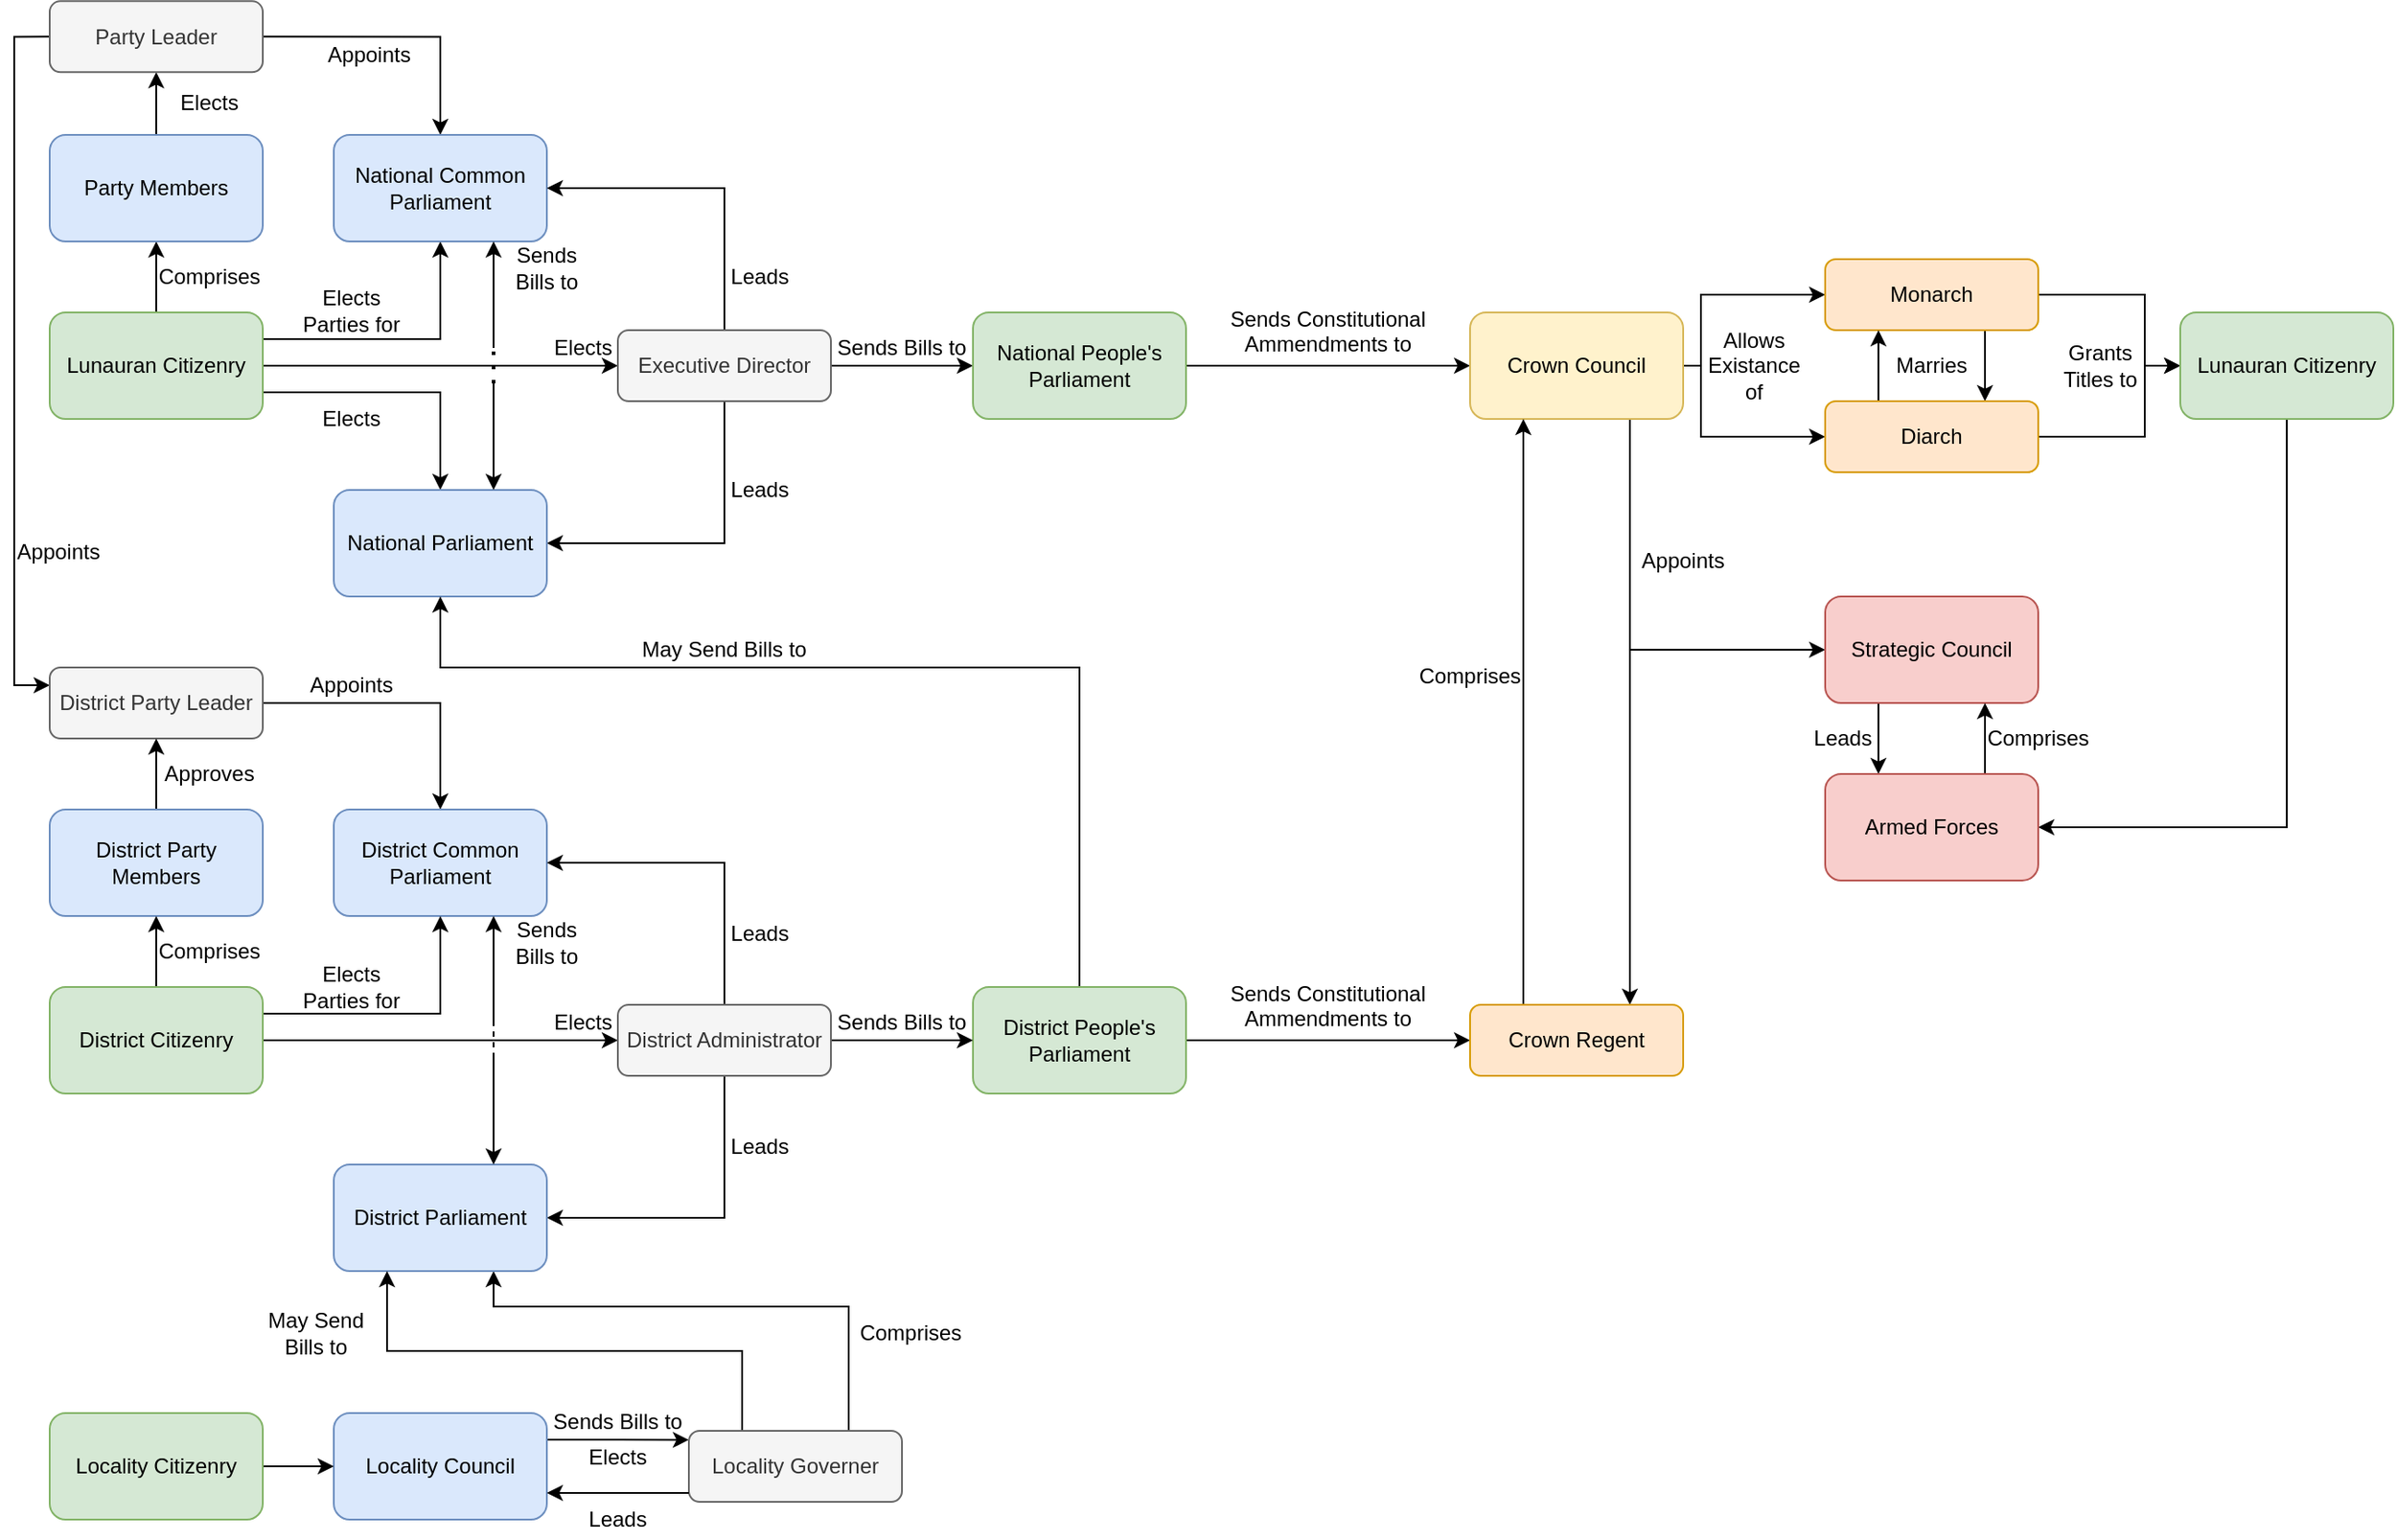 <mxfile version="24.7.17">
  <diagram name="Page-1" id="6h7XjxKtgOni8jH2CvwF">
    <mxGraphModel dx="636" dy="606" grid="1" gridSize="10" guides="1" tooltips="1" connect="1" arrows="1" fold="1" page="0" pageScale="1" pageWidth="827" pageHeight="1169" math="0" shadow="0">
      <root>
        <mxCell id="0" />
        <mxCell id="1" parent="0" />
        <mxCell id="_URF-IYy2UcD4--xPC-q-4" style="edgeStyle=orthogonalEdgeStyle;rounded=0;orthogonalLoop=1;jettySize=auto;html=1;exitX=0.5;exitY=0;exitDx=0;exitDy=0;entryX=0.5;entryY=1;entryDx=0;entryDy=0;" parent="1" source="_URF-IYy2UcD4--xPC-q-2" target="_URF-IYy2UcD4--xPC-q-3" edge="1">
          <mxGeometry relative="1" as="geometry" />
        </mxCell>
        <mxCell id="_URF-IYy2UcD4--xPC-q-30" style="edgeStyle=orthogonalEdgeStyle;rounded=0;orthogonalLoop=1;jettySize=auto;html=1;exitX=1;exitY=0.25;exitDx=0;exitDy=0;entryX=0.5;entryY=1;entryDx=0;entryDy=0;" parent="1" source="_URF-IYy2UcD4--xPC-q-2" target="_URF-IYy2UcD4--xPC-q-9" edge="1">
          <mxGeometry relative="1" as="geometry" />
        </mxCell>
        <mxCell id="_URF-IYy2UcD4--xPC-q-31" style="edgeStyle=orthogonalEdgeStyle;rounded=0;orthogonalLoop=1;jettySize=auto;html=1;exitX=1;exitY=0.5;exitDx=0;exitDy=0;entryX=0;entryY=0.5;entryDx=0;entryDy=0;" parent="1" source="_URF-IYy2UcD4--xPC-q-2" target="_URF-IYy2UcD4--xPC-q-14" edge="1">
          <mxGeometry relative="1" as="geometry" />
        </mxCell>
        <mxCell id="_URF-IYy2UcD4--xPC-q-32" style="edgeStyle=orthogonalEdgeStyle;rounded=0;orthogonalLoop=1;jettySize=auto;html=1;exitX=1;exitY=0.75;exitDx=0;exitDy=0;entryX=0.5;entryY=0;entryDx=0;entryDy=0;" parent="1" source="_URF-IYy2UcD4--xPC-q-2" target="_URF-IYy2UcD4--xPC-q-21" edge="1">
          <mxGeometry relative="1" as="geometry" />
        </mxCell>
        <mxCell id="_URF-IYy2UcD4--xPC-q-2" value="Lunauran Citizenry" style="rounded=1;whiteSpace=wrap;html=1;fillColor=#d5e8d4;strokeColor=#82b366;" parent="1" vertex="1">
          <mxGeometry x="720" y="440" width="120" height="60" as="geometry" />
        </mxCell>
        <mxCell id="_URF-IYy2UcD4--xPC-q-7" style="edgeStyle=orthogonalEdgeStyle;rounded=0;orthogonalLoop=1;jettySize=auto;html=1;exitX=0.5;exitY=0;exitDx=0;exitDy=0;entryX=0.5;entryY=1;entryDx=0;entryDy=0;" parent="1" source="_URF-IYy2UcD4--xPC-q-3" target="_URF-IYy2UcD4--xPC-q-6" edge="1">
          <mxGeometry relative="1" as="geometry" />
        </mxCell>
        <mxCell id="_URF-IYy2UcD4--xPC-q-3" value="Party Members" style="rounded=1;whiteSpace=wrap;html=1;fillColor=#dae8fc;strokeColor=#6c8ebf;" parent="1" vertex="1">
          <mxGeometry x="720" y="340" width="120" height="60" as="geometry" />
        </mxCell>
        <mxCell id="_URF-IYy2UcD4--xPC-q-5" value="Comprises" style="text;html=1;strokeColor=none;fillColor=none;align=center;verticalAlign=middle;whiteSpace=wrap;rounded=0;" parent="1" vertex="1">
          <mxGeometry x="780" y="400" width="60" height="40" as="geometry" />
        </mxCell>
        <mxCell id="_URF-IYy2UcD4--xPC-q-12" style="edgeStyle=orthogonalEdgeStyle;rounded=0;orthogonalLoop=1;jettySize=auto;html=1;exitX=1;exitY=0.5;exitDx=0;exitDy=0;entryX=0.5;entryY=0;entryDx=0;entryDy=0;" parent="1" source="_URF-IYy2UcD4--xPC-q-6" target="_URF-IYy2UcD4--xPC-q-9" edge="1">
          <mxGeometry relative="1" as="geometry" />
        </mxCell>
        <mxCell id="Ne2coA8cGAYrNEIjAPdo-8" style="edgeStyle=orthogonalEdgeStyle;rounded=0;orthogonalLoop=1;jettySize=auto;html=1;exitX=0;exitY=0.5;exitDx=0;exitDy=0;entryX=0;entryY=0.25;entryDx=0;entryDy=0;" parent="1" source="_URF-IYy2UcD4--xPC-q-6" target="Ne2coA8cGAYrNEIjAPdo-5" edge="1">
          <mxGeometry relative="1" as="geometry">
            <Array as="points">
              <mxPoint x="700" y="285" />
              <mxPoint x="700" y="650" />
            </Array>
          </mxGeometry>
        </mxCell>
        <mxCell id="_URF-IYy2UcD4--xPC-q-6" value="Party Leader" style="rounded=1;whiteSpace=wrap;html=1;fillColor=#f5f5f5;fontColor=#333333;strokeColor=#666666;" parent="1" vertex="1">
          <mxGeometry x="720" y="264.66" width="120" height="40" as="geometry" />
        </mxCell>
        <mxCell id="_URF-IYy2UcD4--xPC-q-8" value="Elects" style="text;html=1;strokeColor=none;fillColor=none;align=center;verticalAlign=middle;whiteSpace=wrap;rounded=0;" parent="1" vertex="1">
          <mxGeometry x="780" y="304.66" width="60" height="35.34" as="geometry" />
        </mxCell>
        <mxCell id="_URF-IYy2UcD4--xPC-q-9" value="National Common Parliament" style="rounded=1;whiteSpace=wrap;html=1;fillColor=#dae8fc;strokeColor=#6c8ebf;" parent="1" vertex="1">
          <mxGeometry x="880" y="340" width="120" height="60" as="geometry" />
        </mxCell>
        <mxCell id="_URF-IYy2UcD4--xPC-q-11" value="Elects Parties for" style="text;html=1;strokeColor=none;fillColor=none;align=center;verticalAlign=middle;whiteSpace=wrap;rounded=0;" parent="1" vertex="1">
          <mxGeometry x="860" y="424" width="60" height="30" as="geometry" />
        </mxCell>
        <mxCell id="_URF-IYy2UcD4--xPC-q-13" value="Appoints" style="text;html=1;strokeColor=none;fillColor=none;align=center;verticalAlign=middle;whiteSpace=wrap;rounded=0;" parent="1" vertex="1">
          <mxGeometry x="870" y="280" width="60" height="30" as="geometry" />
        </mxCell>
        <mxCell id="_URF-IYy2UcD4--xPC-q-24" style="edgeStyle=orthogonalEdgeStyle;rounded=0;orthogonalLoop=1;jettySize=auto;html=1;exitX=0.5;exitY=0;exitDx=0;exitDy=0;entryX=1;entryY=0.5;entryDx=0;entryDy=0;" parent="1" source="_URF-IYy2UcD4--xPC-q-14" target="_URF-IYy2UcD4--xPC-q-9" edge="1">
          <mxGeometry relative="1" as="geometry" />
        </mxCell>
        <mxCell id="_URF-IYy2UcD4--xPC-q-26" style="edgeStyle=orthogonalEdgeStyle;rounded=0;orthogonalLoop=1;jettySize=auto;html=1;exitX=0.5;exitY=1;exitDx=0;exitDy=0;entryX=1;entryY=0.5;entryDx=0;entryDy=0;" parent="1" source="_URF-IYy2UcD4--xPC-q-14" target="_URF-IYy2UcD4--xPC-q-21" edge="1">
          <mxGeometry relative="1" as="geometry" />
        </mxCell>
        <mxCell id="Ne2coA8cGAYrNEIjAPdo-2" style="edgeStyle=orthogonalEdgeStyle;rounded=0;orthogonalLoop=1;jettySize=auto;html=1;exitX=1;exitY=0.5;exitDx=0;exitDy=0;entryX=0;entryY=0.5;entryDx=0;entryDy=0;" parent="1" source="_URF-IYy2UcD4--xPC-q-14" target="Ne2coA8cGAYrNEIjAPdo-1" edge="1">
          <mxGeometry relative="1" as="geometry" />
        </mxCell>
        <mxCell id="_URF-IYy2UcD4--xPC-q-14" value="Executive Director" style="rounded=1;whiteSpace=wrap;html=1;fillColor=#f5f5f5;fontColor=#333333;strokeColor=#666666;" parent="1" vertex="1">
          <mxGeometry x="1040" y="450" width="120" height="40" as="geometry" />
        </mxCell>
        <mxCell id="_URF-IYy2UcD4--xPC-q-16" value="Elects" style="text;html=1;align=center;verticalAlign=middle;resizable=1;points=[];autosize=1;strokeColor=none;fillColor=none;" parent="1" vertex="1">
          <mxGeometry x="1000" y="450" width="40" height="20" as="geometry" />
        </mxCell>
        <mxCell id="_URF-IYy2UcD4--xPC-q-20" value="Leads" style="text;html=1;strokeColor=none;fillColor=none;align=center;verticalAlign=middle;whiteSpace=wrap;rounded=0;" parent="1" vertex="1">
          <mxGeometry x="1100" y="400" width="40" height="40" as="geometry" />
        </mxCell>
        <mxCell id="_URF-IYy2UcD4--xPC-q-21" value="National Parliament" style="rounded=1;whiteSpace=wrap;html=1;fillColor=#dae8fc;strokeColor=#6c8ebf;" parent="1" vertex="1">
          <mxGeometry x="880" y="540" width="120" height="60" as="geometry" />
        </mxCell>
        <mxCell id="_URF-IYy2UcD4--xPC-q-28" value="Leads" style="text;html=1;strokeColor=none;fillColor=none;align=center;verticalAlign=middle;whiteSpace=wrap;rounded=0;" parent="1" vertex="1">
          <mxGeometry x="1100" y="520" width="40" height="40" as="geometry" />
        </mxCell>
        <mxCell id="_URF-IYy2UcD4--xPC-q-29" value="Elects" style="text;html=1;strokeColor=none;fillColor=none;align=center;verticalAlign=middle;whiteSpace=wrap;rounded=0;" parent="1" vertex="1">
          <mxGeometry x="860" y="485" width="60" height="30" as="geometry" />
        </mxCell>
        <mxCell id="_URF-IYy2UcD4--xPC-q-33" value="" style="endArrow=classic;html=1;rounded=0;entryX=0.75;entryY=1;entryDx=0;entryDy=0;" parent="1" target="_URF-IYy2UcD4--xPC-q-9" edge="1">
          <mxGeometry width="50" height="50" relative="1" as="geometry">
            <mxPoint x="970" y="460" as="sourcePoint" />
            <mxPoint x="990" y="420" as="targetPoint" />
          </mxGeometry>
        </mxCell>
        <mxCell id="_URF-IYy2UcD4--xPC-q-35" value="" style="endArrow=none;html=1;rounded=0;entryX=0.75;entryY=1;entryDx=0;entryDy=0;startArrow=classic;startFill=1;endFill=0;" parent="1" edge="1">
          <mxGeometry width="50" height="50" relative="1" as="geometry">
            <mxPoint x="970" y="540" as="sourcePoint" />
            <mxPoint x="970" y="480" as="targetPoint" />
          </mxGeometry>
        </mxCell>
        <mxCell id="_URF-IYy2UcD4--xPC-q-36" value="" style="endArrow=none;dashed=1;html=1;dashPattern=1 3;strokeWidth=2;rounded=0;" parent="1" edge="1">
          <mxGeometry width="50" height="50" relative="1" as="geometry">
            <mxPoint x="970" y="480" as="sourcePoint" />
            <mxPoint x="970" y="460" as="targetPoint" />
          </mxGeometry>
        </mxCell>
        <mxCell id="_URF-IYy2UcD4--xPC-q-37" value="Sends Bills to" style="text;html=1;strokeColor=none;fillColor=none;align=center;verticalAlign=middle;whiteSpace=wrap;rounded=0;" parent="1" vertex="1">
          <mxGeometry x="970" y="400" width="60" height="30" as="geometry" />
        </mxCell>
        <mxCell id="Ne2coA8cGAYrNEIjAPdo-53" style="edgeStyle=orthogonalEdgeStyle;rounded=0;orthogonalLoop=1;jettySize=auto;html=1;exitX=1;exitY=0.5;exitDx=0;exitDy=0;entryX=0;entryY=0.5;entryDx=0;entryDy=0;" parent="1" source="Ne2coA8cGAYrNEIjAPdo-1" target="Ne2coA8cGAYrNEIjAPdo-51" edge="1">
          <mxGeometry relative="1" as="geometry" />
        </mxCell>
        <mxCell id="Ne2coA8cGAYrNEIjAPdo-1" value="National People&#39;s Parliament" style="rounded=1;whiteSpace=wrap;html=1;fillColor=#d5e8d4;strokeColor=#82b366;" parent="1" vertex="1">
          <mxGeometry x="1240" y="440" width="120" height="60" as="geometry" />
        </mxCell>
        <mxCell id="Ne2coA8cGAYrNEIjAPdo-3" value="Sends Bills to" style="text;html=1;strokeColor=none;fillColor=none;align=center;verticalAlign=middle;whiteSpace=wrap;rounded=0;" parent="1" vertex="1">
          <mxGeometry x="1160" y="450" width="80" height="20" as="geometry" />
        </mxCell>
        <mxCell id="Ne2coA8cGAYrNEIjAPdo-30" style="edgeStyle=orthogonalEdgeStyle;rounded=0;orthogonalLoop=1;jettySize=auto;html=1;exitX=0.5;exitY=0;exitDx=0;exitDy=0;entryX=0.5;entryY=1;entryDx=0;entryDy=0;" parent="1" source="Ne2coA8cGAYrNEIjAPdo-4" target="_URF-IYy2UcD4--xPC-q-21" edge="1">
          <mxGeometry relative="1" as="geometry">
            <Array as="points">
              <mxPoint x="1300" y="640" />
              <mxPoint x="940" y="640" />
            </Array>
          </mxGeometry>
        </mxCell>
        <mxCell id="Ne2coA8cGAYrNEIjAPdo-54" style="edgeStyle=orthogonalEdgeStyle;rounded=0;orthogonalLoop=1;jettySize=auto;html=1;exitX=1;exitY=0.5;exitDx=0;exitDy=0;entryX=0;entryY=0.5;entryDx=0;entryDy=0;" parent="1" source="Ne2coA8cGAYrNEIjAPdo-4" target="Ne2coA8cGAYrNEIjAPdo-52" edge="1">
          <mxGeometry relative="1" as="geometry" />
        </mxCell>
        <mxCell id="Ne2coA8cGAYrNEIjAPdo-4" value="District People&#39;s Parliament" style="rounded=1;whiteSpace=wrap;html=1;fillColor=#d5e8d4;strokeColor=#82b366;" parent="1" vertex="1">
          <mxGeometry x="1240" y="820" width="120" height="60" as="geometry" />
        </mxCell>
        <mxCell id="Ne2coA8cGAYrNEIjAPdo-13" style="edgeStyle=orthogonalEdgeStyle;rounded=0;orthogonalLoop=1;jettySize=auto;html=1;exitX=1;exitY=0.5;exitDx=0;exitDy=0;entryX=0.5;entryY=0;entryDx=0;entryDy=0;" parent="1" source="Ne2coA8cGAYrNEIjAPdo-5" target="Ne2coA8cGAYrNEIjAPdo-12" edge="1">
          <mxGeometry relative="1" as="geometry" />
        </mxCell>
        <mxCell id="Ne2coA8cGAYrNEIjAPdo-5" value="District Party Leader" style="rounded=1;whiteSpace=wrap;html=1;fillColor=#f5f5f5;fontColor=#333333;strokeColor=#666666;" parent="1" vertex="1">
          <mxGeometry x="720" y="640" width="120" height="40" as="geometry" />
        </mxCell>
        <mxCell id="Ne2coA8cGAYrNEIjAPdo-7" value="Appoints" style="text;html=1;strokeColor=none;fillColor=none;align=center;verticalAlign=middle;whiteSpace=wrap;rounded=0;" parent="1" vertex="1">
          <mxGeometry x="700" y="560" width="50" height="30" as="geometry" />
        </mxCell>
        <mxCell id="Ne2coA8cGAYrNEIjAPdo-10" style="edgeStyle=orthogonalEdgeStyle;rounded=0;orthogonalLoop=1;jettySize=auto;html=1;exitX=0.5;exitY=0;exitDx=0;exitDy=0;entryX=0.5;entryY=1;entryDx=0;entryDy=0;" parent="1" source="Ne2coA8cGAYrNEIjAPdo-9" target="Ne2coA8cGAYrNEIjAPdo-5" edge="1">
          <mxGeometry relative="1" as="geometry" />
        </mxCell>
        <mxCell id="Ne2coA8cGAYrNEIjAPdo-9" value="District Party Members" style="rounded=1;whiteSpace=wrap;html=1;fillColor=#dae8fc;strokeColor=#6c8ebf;" parent="1" vertex="1">
          <mxGeometry x="720" y="720" width="120" height="60" as="geometry" />
        </mxCell>
        <mxCell id="Ne2coA8cGAYrNEIjAPdo-11" value="Approves" style="text;html=1;strokeColor=none;fillColor=none;align=center;verticalAlign=middle;whiteSpace=wrap;rounded=0;" parent="1" vertex="1">
          <mxGeometry x="780" y="680" width="60" height="40" as="geometry" />
        </mxCell>
        <mxCell id="Ne2coA8cGAYrNEIjAPdo-12" value="District Common Parliament" style="rounded=1;whiteSpace=wrap;html=1;fillColor=#dae8fc;strokeColor=#6c8ebf;" parent="1" vertex="1">
          <mxGeometry x="880" y="720" width="120" height="60" as="geometry" />
        </mxCell>
        <mxCell id="Ne2coA8cGAYrNEIjAPdo-15" style="edgeStyle=orthogonalEdgeStyle;rounded=0;orthogonalLoop=1;jettySize=auto;html=1;exitX=0.5;exitY=0;exitDx=0;exitDy=0;entryX=0.5;entryY=1;entryDx=0;entryDy=0;" parent="1" source="Ne2coA8cGAYrNEIjAPdo-14" target="Ne2coA8cGAYrNEIjAPdo-9" edge="1">
          <mxGeometry relative="1" as="geometry" />
        </mxCell>
        <mxCell id="Ne2coA8cGAYrNEIjAPdo-18" style="edgeStyle=orthogonalEdgeStyle;rounded=0;orthogonalLoop=1;jettySize=auto;html=1;exitX=1;exitY=0.25;exitDx=0;exitDy=0;entryX=0.5;entryY=1;entryDx=0;entryDy=0;" parent="1" source="Ne2coA8cGAYrNEIjAPdo-14" target="Ne2coA8cGAYrNEIjAPdo-12" edge="1">
          <mxGeometry relative="1" as="geometry" />
        </mxCell>
        <mxCell id="Ne2coA8cGAYrNEIjAPdo-22" style="edgeStyle=orthogonalEdgeStyle;rounded=0;orthogonalLoop=1;jettySize=auto;html=1;exitX=1;exitY=0.5;exitDx=0;exitDy=0;entryX=0;entryY=0.5;entryDx=0;entryDy=0;" parent="1" source="Ne2coA8cGAYrNEIjAPdo-14" target="Ne2coA8cGAYrNEIjAPdo-16" edge="1">
          <mxGeometry relative="1" as="geometry" />
        </mxCell>
        <mxCell id="Ne2coA8cGAYrNEIjAPdo-14" value="District Citizenry" style="rounded=1;whiteSpace=wrap;html=1;fillColor=#d5e8d4;strokeColor=#82b366;" parent="1" vertex="1">
          <mxGeometry x="720" y="820" width="120" height="60" as="geometry" />
        </mxCell>
        <mxCell id="Ne2coA8cGAYrNEIjAPdo-28" style="edgeStyle=orthogonalEdgeStyle;rounded=0;orthogonalLoop=1;jettySize=auto;html=1;exitX=1;exitY=0.5;exitDx=0;exitDy=0;entryX=0;entryY=0.5;entryDx=0;entryDy=0;" parent="1" source="Ne2coA8cGAYrNEIjAPdo-16" target="Ne2coA8cGAYrNEIjAPdo-4" edge="1">
          <mxGeometry relative="1" as="geometry" />
        </mxCell>
        <mxCell id="Ne2coA8cGAYrNEIjAPdo-32" style="edgeStyle=orthogonalEdgeStyle;rounded=0;orthogonalLoop=1;jettySize=auto;html=1;exitX=0.5;exitY=0;exitDx=0;exitDy=0;entryX=1;entryY=0.5;entryDx=0;entryDy=0;" parent="1" source="Ne2coA8cGAYrNEIjAPdo-16" target="Ne2coA8cGAYrNEIjAPdo-12" edge="1">
          <mxGeometry relative="1" as="geometry" />
        </mxCell>
        <mxCell id="Ne2coA8cGAYrNEIjAPdo-33" style="edgeStyle=orthogonalEdgeStyle;rounded=0;orthogonalLoop=1;jettySize=auto;html=1;exitX=0.5;exitY=1;exitDx=0;exitDy=0;entryX=1;entryY=0.5;entryDx=0;entryDy=0;" parent="1" source="Ne2coA8cGAYrNEIjAPdo-16" target="Ne2coA8cGAYrNEIjAPdo-17" edge="1">
          <mxGeometry relative="1" as="geometry" />
        </mxCell>
        <mxCell id="Ne2coA8cGAYrNEIjAPdo-16" value="District Administrator" style="rounded=1;whiteSpace=wrap;html=1;fillColor=#f5f5f5;fontColor=#333333;strokeColor=#666666;" parent="1" vertex="1">
          <mxGeometry x="1040" y="830" width="120" height="40" as="geometry" />
        </mxCell>
        <mxCell id="Ne2coA8cGAYrNEIjAPdo-48" style="edgeStyle=orthogonalEdgeStyle;rounded=0;orthogonalLoop=1;jettySize=auto;html=1;exitX=0.75;exitY=1;exitDx=0;exitDy=0;entryX=0.75;entryY=0;entryDx=0;entryDy=0;startArrow=classic;startFill=1;endArrow=none;endFill=0;" parent="1" source="Ne2coA8cGAYrNEIjAPdo-17" target="Ne2coA8cGAYrNEIjAPdo-40" edge="1">
          <mxGeometry relative="1" as="geometry">
            <Array as="points">
              <mxPoint x="970" y="1000" />
              <mxPoint x="1170" y="1000" />
            </Array>
          </mxGeometry>
        </mxCell>
        <mxCell id="Ne2coA8cGAYrNEIjAPdo-17" value="District Parliament" style="rounded=1;whiteSpace=wrap;html=1;fillColor=#dae8fc;strokeColor=#6c8ebf;" parent="1" vertex="1">
          <mxGeometry x="880" y="920" width="120" height="60" as="geometry" />
        </mxCell>
        <mxCell id="Ne2coA8cGAYrNEIjAPdo-20" value="" style="endArrow=classic;html=1;rounded=0;entryX=0.75;entryY=1;entryDx=0;entryDy=0;" parent="1" target="Ne2coA8cGAYrNEIjAPdo-12" edge="1">
          <mxGeometry width="50" height="50" relative="1" as="geometry">
            <mxPoint x="970" y="840" as="sourcePoint" />
            <mxPoint x="940" y="690" as="targetPoint" />
          </mxGeometry>
        </mxCell>
        <mxCell id="Ne2coA8cGAYrNEIjAPdo-21" value="" style="endArrow=classic;html=1;rounded=0;entryX=0.75;entryY=0;entryDx=0;entryDy=0;" parent="1" target="Ne2coA8cGAYrNEIjAPdo-17" edge="1">
          <mxGeometry width="50" height="50" relative="1" as="geometry">
            <mxPoint x="970" y="860" as="sourcePoint" />
            <mxPoint x="970" y="820" as="targetPoint" />
          </mxGeometry>
        </mxCell>
        <mxCell id="Ne2coA8cGAYrNEIjAPdo-23" value="" style="endArrow=none;dashed=1;html=1;rounded=0;" parent="1" edge="1">
          <mxGeometry width="50" height="50" relative="1" as="geometry">
            <mxPoint x="970" y="860" as="sourcePoint" />
            <mxPoint x="970" y="840" as="targetPoint" />
          </mxGeometry>
        </mxCell>
        <mxCell id="Ne2coA8cGAYrNEIjAPdo-24" value="Elects Parties for" style="text;html=1;strokeColor=none;fillColor=none;align=center;verticalAlign=middle;whiteSpace=wrap;rounded=0;" parent="1" vertex="1">
          <mxGeometry x="860" y="805" width="60" height="30" as="geometry" />
        </mxCell>
        <mxCell id="Ne2coA8cGAYrNEIjAPdo-25" value="Sends Bills to" style="text;html=1;strokeColor=none;fillColor=none;align=center;verticalAlign=middle;whiteSpace=wrap;rounded=0;" parent="1" vertex="1">
          <mxGeometry x="970" y="780" width="60" height="30" as="geometry" />
        </mxCell>
        <mxCell id="Ne2coA8cGAYrNEIjAPdo-26" value="Elects" style="text;html=1;align=center;verticalAlign=middle;resizable=1;points=[];autosize=1;strokeColor=none;fillColor=none;" parent="1" vertex="1">
          <mxGeometry x="1000" y="830" width="40" height="20" as="geometry" />
        </mxCell>
        <mxCell id="Ne2coA8cGAYrNEIjAPdo-29" value="Sends Bills to" style="text;html=1;strokeColor=none;fillColor=none;align=center;verticalAlign=middle;whiteSpace=wrap;rounded=0;" parent="1" vertex="1">
          <mxGeometry x="1160" y="830" width="80" height="20" as="geometry" />
        </mxCell>
        <mxCell id="Ne2coA8cGAYrNEIjAPdo-31" value="May Send Bills to" style="text;html=1;strokeColor=none;fillColor=none;align=center;verticalAlign=middle;whiteSpace=wrap;rounded=0;" parent="1" vertex="1">
          <mxGeometry x="1040" y="620" width="120" height="20" as="geometry" />
        </mxCell>
        <mxCell id="Ne2coA8cGAYrNEIjAPdo-34" value="Leads" style="text;html=1;strokeColor=none;fillColor=none;align=center;verticalAlign=middle;whiteSpace=wrap;rounded=0;" parent="1" vertex="1">
          <mxGeometry x="1100" y="750" width="40" height="80" as="geometry" />
        </mxCell>
        <mxCell id="Ne2coA8cGAYrNEIjAPdo-35" value="Leads" style="text;html=1;strokeColor=none;fillColor=none;align=center;verticalAlign=middle;whiteSpace=wrap;rounded=0;" parent="1" vertex="1">
          <mxGeometry x="1100" y="870" width="40" height="80" as="geometry" />
        </mxCell>
        <mxCell id="Ne2coA8cGAYrNEIjAPdo-36" value="Appoints" style="text;html=1;strokeColor=none;fillColor=none;align=center;verticalAlign=middle;whiteSpace=wrap;rounded=0;" parent="1" vertex="1">
          <mxGeometry x="840" y="640" width="100" height="20" as="geometry" />
        </mxCell>
        <mxCell id="Ne2coA8cGAYrNEIjAPdo-42" style="edgeStyle=orthogonalEdgeStyle;rounded=0;orthogonalLoop=1;jettySize=auto;html=1;exitX=1;exitY=0.25;exitDx=0;exitDy=0;entryX=0;entryY=0.127;entryDx=0;entryDy=0;entryPerimeter=0;" parent="1" source="Ne2coA8cGAYrNEIjAPdo-37" target="Ne2coA8cGAYrNEIjAPdo-40" edge="1">
          <mxGeometry relative="1" as="geometry" />
        </mxCell>
        <mxCell id="Ne2coA8cGAYrNEIjAPdo-37" value="Locality Council" style="rounded=1;whiteSpace=wrap;html=1;fillColor=#dae8fc;strokeColor=#6c8ebf;" parent="1" vertex="1">
          <mxGeometry x="880" y="1060" width="120" height="60" as="geometry" />
        </mxCell>
        <mxCell id="Ne2coA8cGAYrNEIjAPdo-39" style="edgeStyle=orthogonalEdgeStyle;rounded=0;orthogonalLoop=1;jettySize=auto;html=1;exitX=1;exitY=0.5;exitDx=0;exitDy=0;entryX=0;entryY=0.5;entryDx=0;entryDy=0;" parent="1" source="Ne2coA8cGAYrNEIjAPdo-38" target="Ne2coA8cGAYrNEIjAPdo-37" edge="1">
          <mxGeometry relative="1" as="geometry" />
        </mxCell>
        <mxCell id="Ne2coA8cGAYrNEIjAPdo-38" value="Locality Citizenry" style="rounded=1;whiteSpace=wrap;html=1;fillColor=#d5e8d4;strokeColor=#82b366;" parent="1" vertex="1">
          <mxGeometry x="720" y="1060" width="120" height="60" as="geometry" />
        </mxCell>
        <mxCell id="Ne2coA8cGAYrNEIjAPdo-47" style="edgeStyle=orthogonalEdgeStyle;rounded=0;orthogonalLoop=1;jettySize=auto;html=1;exitX=0.25;exitY=0;exitDx=0;exitDy=0;entryX=0.25;entryY=1;entryDx=0;entryDy=0;" parent="1" source="Ne2coA8cGAYrNEIjAPdo-40" target="Ne2coA8cGAYrNEIjAPdo-17" edge="1">
          <mxGeometry relative="1" as="geometry" />
        </mxCell>
        <mxCell id="Ne2coA8cGAYrNEIjAPdo-40" value="Locality Governer" style="rounded=1;whiteSpace=wrap;html=1;fillColor=#f5f5f5;fontColor=#333333;strokeColor=#666666;" parent="1" vertex="1">
          <mxGeometry x="1080" y="1070" width="120" height="40" as="geometry" />
        </mxCell>
        <mxCell id="Ne2coA8cGAYrNEIjAPdo-44" value="" style="endArrow=classic;html=1;rounded=0;entryX=1;entryY=0.75;entryDx=0;entryDy=0;exitX=0;exitY=0.875;exitDx=0;exitDy=0;exitPerimeter=0;" parent="1" source="Ne2coA8cGAYrNEIjAPdo-40" target="Ne2coA8cGAYrNEIjAPdo-37" edge="1">
          <mxGeometry width="50" height="50" relative="1" as="geometry">
            <mxPoint x="1060" y="1180" as="sourcePoint" />
            <mxPoint x="1010" y="1170" as="targetPoint" />
          </mxGeometry>
        </mxCell>
        <mxCell id="Ne2coA8cGAYrNEIjAPdo-45" value="Sends Bills to" style="text;html=1;strokeColor=none;fillColor=none;align=center;verticalAlign=middle;whiteSpace=wrap;rounded=0;" parent="1" vertex="1">
          <mxGeometry x="1000" y="1060" width="80" height="10" as="geometry" />
        </mxCell>
        <mxCell id="Ne2coA8cGAYrNEIjAPdo-46" value="Leads" style="text;html=1;strokeColor=none;fillColor=none;align=center;verticalAlign=middle;whiteSpace=wrap;rounded=0;" parent="1" vertex="1">
          <mxGeometry x="1000" y="1110" width="80" height="20" as="geometry" />
        </mxCell>
        <mxCell id="Ne2coA8cGAYrNEIjAPdo-49" value="Comprises" style="text;html=1;strokeColor=none;fillColor=none;align=center;verticalAlign=middle;whiteSpace=wrap;rounded=0;" parent="1" vertex="1">
          <mxGeometry x="1170" y="1000" width="70" height="30" as="geometry" />
        </mxCell>
        <mxCell id="Ne2coA8cGAYrNEIjAPdo-50" value="May Send Bills to" style="text;html=1;strokeColor=none;fillColor=none;align=center;verticalAlign=middle;whiteSpace=wrap;rounded=0;" parent="1" vertex="1">
          <mxGeometry x="830" y="1000" width="80" height="30" as="geometry" />
        </mxCell>
        <mxCell id="Ne2coA8cGAYrNEIjAPdo-60" style="edgeStyle=orthogonalEdgeStyle;rounded=0;orthogonalLoop=1;jettySize=auto;html=1;exitX=0.75;exitY=1;exitDx=0;exitDy=0;entryX=0.75;entryY=0;entryDx=0;entryDy=0;" parent="1" source="Ne2coA8cGAYrNEIjAPdo-51" target="Ne2coA8cGAYrNEIjAPdo-52" edge="1">
          <mxGeometry relative="1" as="geometry" />
        </mxCell>
        <mxCell id="Ne2coA8cGAYrNEIjAPdo-71" style="edgeStyle=orthogonalEdgeStyle;rounded=0;orthogonalLoop=1;jettySize=auto;html=1;exitX=1;exitY=0.5;exitDx=0;exitDy=0;entryX=0;entryY=0.5;entryDx=0;entryDy=0;" parent="1" source="Ne2coA8cGAYrNEIjAPdo-51" target="Ne2coA8cGAYrNEIjAPdo-65" edge="1">
          <mxGeometry relative="1" as="geometry">
            <Array as="points">
              <mxPoint x="1650" y="470" />
              <mxPoint x="1650" y="430" />
            </Array>
          </mxGeometry>
        </mxCell>
        <mxCell id="Ne2coA8cGAYrNEIjAPdo-72" style="edgeStyle=orthogonalEdgeStyle;rounded=0;orthogonalLoop=1;jettySize=auto;html=1;exitX=1;exitY=0.5;exitDx=0;exitDy=0;entryX=0;entryY=0.5;entryDx=0;entryDy=0;" parent="1" source="Ne2coA8cGAYrNEIjAPdo-51" target="Ne2coA8cGAYrNEIjAPdo-67" edge="1">
          <mxGeometry relative="1" as="geometry">
            <Array as="points">
              <mxPoint x="1650" y="470" />
              <mxPoint x="1650" y="510" />
            </Array>
          </mxGeometry>
        </mxCell>
        <mxCell id="Ne2coA8cGAYrNEIjAPdo-81" style="edgeStyle=orthogonalEdgeStyle;rounded=0;orthogonalLoop=1;jettySize=auto;html=1;exitX=0.75;exitY=1;exitDx=0;exitDy=0;entryX=0;entryY=0.5;entryDx=0;entryDy=0;" parent="1" source="Ne2coA8cGAYrNEIjAPdo-51" target="Ne2coA8cGAYrNEIjAPdo-80" edge="1">
          <mxGeometry relative="1" as="geometry" />
        </mxCell>
        <mxCell id="Ne2coA8cGAYrNEIjAPdo-51" value="Crown Council" style="rounded=1;whiteSpace=wrap;html=1;fillColor=#fff2cc;strokeColor=#d6b656;" parent="1" vertex="1">
          <mxGeometry x="1520" y="440" width="120" height="60" as="geometry" />
        </mxCell>
        <mxCell id="Ne2coA8cGAYrNEIjAPdo-58" style="edgeStyle=orthogonalEdgeStyle;rounded=0;orthogonalLoop=1;jettySize=auto;html=1;exitX=0.25;exitY=0;exitDx=0;exitDy=0;entryX=0.25;entryY=1;entryDx=0;entryDy=0;" parent="1" source="Ne2coA8cGAYrNEIjAPdo-52" target="Ne2coA8cGAYrNEIjAPdo-51" edge="1">
          <mxGeometry relative="1" as="geometry" />
        </mxCell>
        <mxCell id="Ne2coA8cGAYrNEIjAPdo-52" value="Crown Regent" style="rounded=1;whiteSpace=wrap;html=1;fillColor=#ffe6cc;strokeColor=#d79b00;" parent="1" vertex="1">
          <mxGeometry x="1520" y="830" width="120" height="40" as="geometry" />
        </mxCell>
        <mxCell id="Ne2coA8cGAYrNEIjAPdo-57" value="Comprises" style="text;html=1;strokeColor=none;fillColor=none;align=center;verticalAlign=middle;whiteSpace=wrap;rounded=0;" parent="1" vertex="1">
          <mxGeometry x="1490" y="630" width="60" height="30" as="geometry" />
        </mxCell>
        <mxCell id="Ne2coA8cGAYrNEIjAPdo-61" value="Appoints" style="text;html=1;strokeColor=none;fillColor=none;align=center;verticalAlign=middle;whiteSpace=wrap;rounded=0;" parent="1" vertex="1">
          <mxGeometry x="1610" y="560" width="60" height="40" as="geometry" />
        </mxCell>
        <mxCell id="Ne2coA8cGAYrNEIjAPdo-62" value="&lt;span style=&quot;color: rgb(0, 0, 0); font-family: Helvetica; font-size: 12px; font-style: normal; font-variant-ligatures: normal; font-variant-caps: normal; font-weight: 400; letter-spacing: normal; orphans: 2; text-indent: 0px; text-transform: none; widows: 2; word-spacing: 0px; -webkit-text-stroke-width: 0px; background-color: rgb(255, 255, 255); text-decoration-thickness: initial; text-decoration-style: initial; text-decoration-color: initial; float: none; display: inline !important;&quot;&gt;Sends Constitutional Ammendments to&lt;/span&gt;" style="text;whiteSpace=wrap;html=1;align=center;" parent="1" vertex="1">
          <mxGeometry x="1360" y="810" width="160" height="40" as="geometry" />
        </mxCell>
        <mxCell id="Ne2coA8cGAYrNEIjAPdo-63" value="&lt;span style=&quot;color: rgb(0, 0, 0); font-family: Helvetica; font-size: 12px; font-style: normal; font-variant-ligatures: normal; font-variant-caps: normal; font-weight: 400; letter-spacing: normal; orphans: 2; text-indent: 0px; text-transform: none; widows: 2; word-spacing: 0px; -webkit-text-stroke-width: 0px; background-color: rgb(255, 255, 255); text-decoration-thickness: initial; text-decoration-style: initial; text-decoration-color: initial; float: none; display: inline !important;&quot;&gt;Sends Constitutional Ammendments to&lt;/span&gt;" style="text;whiteSpace=wrap;html=1;align=center;" parent="1" vertex="1">
          <mxGeometry x="1360" y="430" width="160" height="40" as="geometry" />
        </mxCell>
        <mxCell id="Ne2coA8cGAYrNEIjAPdo-69" style="edgeStyle=orthogonalEdgeStyle;rounded=0;orthogonalLoop=1;jettySize=auto;html=1;exitX=0.75;exitY=1;exitDx=0;exitDy=0;entryX=0.75;entryY=0;entryDx=0;entryDy=0;" parent="1" source="Ne2coA8cGAYrNEIjAPdo-65" target="Ne2coA8cGAYrNEIjAPdo-67" edge="1">
          <mxGeometry relative="1" as="geometry" />
        </mxCell>
        <mxCell id="Ne2coA8cGAYrNEIjAPdo-75" style="edgeStyle=orthogonalEdgeStyle;rounded=0;orthogonalLoop=1;jettySize=auto;html=1;exitX=1;exitY=0.5;exitDx=0;exitDy=0;entryX=0;entryY=0.5;entryDx=0;entryDy=0;" parent="1" source="Ne2coA8cGAYrNEIjAPdo-65" target="Ne2coA8cGAYrNEIjAPdo-74" edge="1">
          <mxGeometry relative="1" as="geometry">
            <Array as="points">
              <mxPoint x="1900" y="430" />
              <mxPoint x="1900" y="470" />
            </Array>
          </mxGeometry>
        </mxCell>
        <mxCell id="Ne2coA8cGAYrNEIjAPdo-65" value="Monarch" style="rounded=1;whiteSpace=wrap;html=1;fillColor=#ffe6cc;strokeColor=#d79b00;" parent="1" vertex="1">
          <mxGeometry x="1720" y="410" width="120" height="40" as="geometry" />
        </mxCell>
        <mxCell id="Ne2coA8cGAYrNEIjAPdo-68" style="edgeStyle=orthogonalEdgeStyle;rounded=0;orthogonalLoop=1;jettySize=auto;html=1;exitX=0.25;exitY=0;exitDx=0;exitDy=0;entryX=0.25;entryY=1;entryDx=0;entryDy=0;" parent="1" source="Ne2coA8cGAYrNEIjAPdo-67" target="Ne2coA8cGAYrNEIjAPdo-65" edge="1">
          <mxGeometry relative="1" as="geometry" />
        </mxCell>
        <mxCell id="Ne2coA8cGAYrNEIjAPdo-76" style="edgeStyle=orthogonalEdgeStyle;rounded=0;orthogonalLoop=1;jettySize=auto;html=1;exitX=1;exitY=0.5;exitDx=0;exitDy=0;entryX=0;entryY=0.5;entryDx=0;entryDy=0;" parent="1" source="Ne2coA8cGAYrNEIjAPdo-67" target="Ne2coA8cGAYrNEIjAPdo-74" edge="1">
          <mxGeometry relative="1" as="geometry">
            <Array as="points">
              <mxPoint x="1900" y="510" />
              <mxPoint x="1900" y="470" />
            </Array>
          </mxGeometry>
        </mxCell>
        <mxCell id="Ne2coA8cGAYrNEIjAPdo-67" value="Diarch" style="rounded=1;whiteSpace=wrap;html=1;fillColor=#ffe6cc;strokeColor=#d79b00;" parent="1" vertex="1">
          <mxGeometry x="1720" y="490" width="120" height="40" as="geometry" />
        </mxCell>
        <mxCell id="Ne2coA8cGAYrNEIjAPdo-70" value="Marries" style="text;html=1;strokeColor=none;fillColor=none;align=center;verticalAlign=middle;whiteSpace=wrap;rounded=0;" parent="1" vertex="1">
          <mxGeometry x="1750" y="450" width="60" height="40" as="geometry" />
        </mxCell>
        <mxCell id="Ne2coA8cGAYrNEIjAPdo-83" style="edgeStyle=orthogonalEdgeStyle;rounded=0;orthogonalLoop=1;jettySize=auto;html=1;exitX=0.5;exitY=1;exitDx=0;exitDy=0;entryX=1;entryY=0.5;entryDx=0;entryDy=0;" parent="1" source="Ne2coA8cGAYrNEIjAPdo-74" target="Ne2coA8cGAYrNEIjAPdo-82" edge="1">
          <mxGeometry relative="1" as="geometry" />
        </mxCell>
        <mxCell id="Ne2coA8cGAYrNEIjAPdo-74" value="Lunauran Citizenry" style="rounded=1;whiteSpace=wrap;html=1;fillColor=#d5e8d4;strokeColor=#82b366;" parent="1" vertex="1">
          <mxGeometry x="1920" y="440" width="120" height="60" as="geometry" />
        </mxCell>
        <mxCell id="Ne2coA8cGAYrNEIjAPdo-77" value="Grants Titles to" style="text;html=1;strokeColor=none;fillColor=none;align=center;verticalAlign=middle;whiteSpace=wrap;rounded=0;" parent="1" vertex="1">
          <mxGeometry x="1850" y="430" width="50" height="80" as="geometry" />
        </mxCell>
        <mxCell id="Ne2coA8cGAYrNEIjAPdo-79" value="Allows Existance of" style="text;html=1;strokeColor=none;fillColor=none;align=center;verticalAlign=middle;whiteSpace=wrap;rounded=0;" parent="1" vertex="1">
          <mxGeometry x="1650" y="430" width="60" height="80" as="geometry" />
        </mxCell>
        <mxCell id="Ne2coA8cGAYrNEIjAPdo-85" style="edgeStyle=orthogonalEdgeStyle;rounded=0;orthogonalLoop=1;jettySize=auto;html=1;exitX=0.25;exitY=1;exitDx=0;exitDy=0;entryX=0.25;entryY=0;entryDx=0;entryDy=0;" parent="1" source="Ne2coA8cGAYrNEIjAPdo-80" target="Ne2coA8cGAYrNEIjAPdo-82" edge="1">
          <mxGeometry relative="1" as="geometry" />
        </mxCell>
        <mxCell id="Ne2coA8cGAYrNEIjAPdo-80" value="Strategic Council" style="rounded=1;whiteSpace=wrap;html=1;fillColor=#f8cecc;strokeColor=#b85450;" parent="1" vertex="1">
          <mxGeometry x="1720" y="600" width="120" height="60" as="geometry" />
        </mxCell>
        <mxCell id="Ne2coA8cGAYrNEIjAPdo-86" style="edgeStyle=orthogonalEdgeStyle;rounded=0;orthogonalLoop=1;jettySize=auto;html=1;exitX=0.75;exitY=0;exitDx=0;exitDy=0;entryX=0.75;entryY=1;entryDx=0;entryDy=0;" parent="1" source="Ne2coA8cGAYrNEIjAPdo-82" target="Ne2coA8cGAYrNEIjAPdo-80" edge="1">
          <mxGeometry relative="1" as="geometry" />
        </mxCell>
        <mxCell id="Ne2coA8cGAYrNEIjAPdo-82" value="Armed Forces" style="rounded=1;whiteSpace=wrap;html=1;fillColor=#f8cecc;strokeColor=#b85450;" parent="1" vertex="1">
          <mxGeometry x="1720" y="700" width="120" height="60" as="geometry" />
        </mxCell>
        <mxCell id="Ne2coA8cGAYrNEIjAPdo-87" value="Comprises" style="text;html=1;strokeColor=none;fillColor=none;align=center;verticalAlign=middle;whiteSpace=wrap;rounded=0;" parent="1" vertex="1">
          <mxGeometry x="1810" y="660" width="60" height="40" as="geometry" />
        </mxCell>
        <mxCell id="Ne2coA8cGAYrNEIjAPdo-88" value="Leads" style="text;html=1;strokeColor=none;fillColor=none;align=center;verticalAlign=middle;whiteSpace=wrap;rounded=0;" parent="1" vertex="1">
          <mxGeometry x="1710" y="660" width="40" height="40" as="geometry" />
        </mxCell>
        <mxCell id="C-4J3UXqA0Uwl1wxsVrI-1" value="Elects" style="text;html=1;strokeColor=none;fillColor=none;align=center;verticalAlign=middle;whiteSpace=wrap;rounded=0;" parent="1" vertex="1">
          <mxGeometry x="1000" y="1080" width="80" height="10" as="geometry" />
        </mxCell>
        <mxCell id="C-4J3UXqA0Uwl1wxsVrI-2" value="Comprises" style="text;html=1;strokeColor=none;fillColor=none;align=center;verticalAlign=middle;whiteSpace=wrap;rounded=0;" parent="1" vertex="1">
          <mxGeometry x="780" y="780" width="60" height="40" as="geometry" />
        </mxCell>
      </root>
    </mxGraphModel>
  </diagram>
</mxfile>
